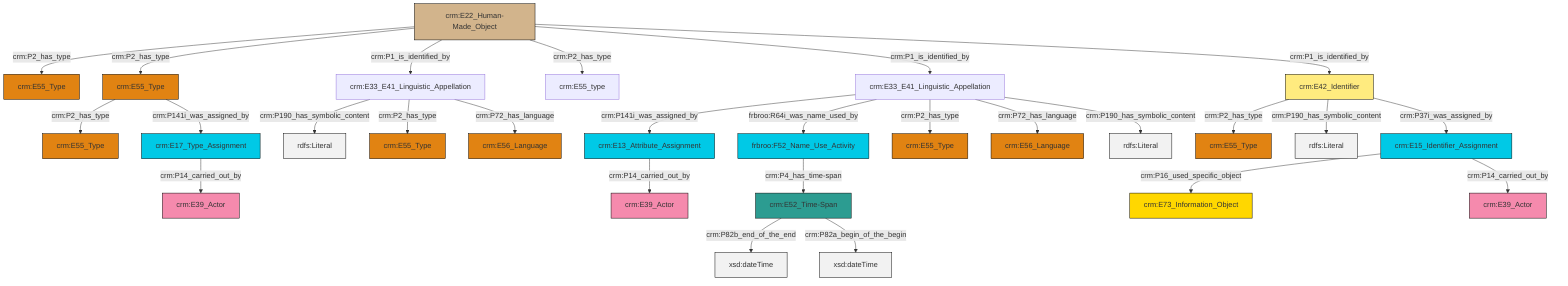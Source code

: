 graph TD
classDef Literal fill:#f2f2f2,stroke:#000000;
classDef CRM_Entity fill:#FFFFFF,stroke:#000000;
classDef Temporal_Entity fill:#00C9E6, stroke:#000000;
classDef Type fill:#E18312, stroke:#000000;
classDef Time-Span fill:#2C9C91, stroke:#000000;
classDef Appellation fill:#FFEB7F, stroke:#000000;
classDef Place fill:#008836, stroke:#000000;
classDef Persistent_Item fill:#B266B2, stroke:#000000;
classDef Conceptual_Object fill:#FFD700, stroke:#000000;
classDef Physical_Thing fill:#D2B48C, stroke:#000000;
classDef Actor fill:#f58aad, stroke:#000000;
classDef PC_Classes fill:#4ce600, stroke:#000000;
classDef Multi fill:#cccccc,stroke:#000000;

0["crm:E33_E41_Linguistic_Appellation"]:::Default -->|crm:P190_has_symbolic_content| 1[rdfs:Literal]:::Literal
2["crm:E42_Identifier"]:::Appellation -->|crm:P2_has_type| 3["crm:E55_Type"]:::Type
2["crm:E42_Identifier"]:::Appellation -->|crm:P190_has_symbolic_content| 5[rdfs:Literal]:::Literal
6["crm:E22_Human-Made_Object"]:::Physical_Thing -->|crm:P2_has_type| 7["crm:E55_Type"]:::Type
8["crm:E52_Time-Span"]:::Time-Span -->|crm:P82b_end_of_the_end| 9[xsd:dateTime]:::Literal
6["crm:E22_Human-Made_Object"]:::Physical_Thing -->|crm:P2_has_type| 10["crm:E55_Type"]:::Type
6["crm:E22_Human-Made_Object"]:::Physical_Thing -->|crm:P1_is_identified_by| 0["crm:E33_E41_Linguistic_Appellation"]:::Default
2["crm:E42_Identifier"]:::Appellation -->|crm:P37i_was_assigned_by| 11["crm:E15_Identifier_Assignment"]:::Temporal_Entity
0["crm:E33_E41_Linguistic_Appellation"]:::Default -->|crm:P2_has_type| 13["crm:E55_Type"]:::Type
6["crm:E22_Human-Made_Object"]:::Physical_Thing -->|crm:P2_has_type| 18["crm:E55_type"]:::Default
19["crm:E33_E41_Linguistic_Appellation"]:::Default -->|crm:P141i_was_assigned_by| 20["crm:E13_Attribute_Assignment"]:::Temporal_Entity
19["crm:E33_E41_Linguistic_Appellation"]:::Default -->|frbroo:R64i_was_name_used_by| 21["frbroo:F52_Name_Use_Activity"]:::Temporal_Entity
6["crm:E22_Human-Made_Object"]:::Physical_Thing -->|crm:P1_is_identified_by| 19["crm:E33_E41_Linguistic_Appellation"]:::Default
22["crm:E17_Type_Assignment"]:::Temporal_Entity -->|crm:P14_carried_out_by| 23["crm:E39_Actor"]:::Actor
11["crm:E15_Identifier_Assignment"]:::Temporal_Entity -->|crm:P16_used_specific_object| 14["crm:E73_Information_Object"]:::Conceptual_Object
11["crm:E15_Identifier_Assignment"]:::Temporal_Entity -->|crm:P14_carried_out_by| 26["crm:E39_Actor"]:::Actor
20["crm:E13_Attribute_Assignment"]:::Temporal_Entity -->|crm:P14_carried_out_by| 27["crm:E39_Actor"]:::Actor
19["crm:E33_E41_Linguistic_Appellation"]:::Default -->|crm:P2_has_type| 37["crm:E55_Type"]:::Type
10["crm:E55_Type"]:::Type -->|crm:P2_has_type| 16["crm:E55_Type"]:::Type
19["crm:E33_E41_Linguistic_Appellation"]:::Default -->|crm:P72_has_language| 29["crm:E56_Language"]:::Type
10["crm:E55_Type"]:::Type -->|crm:P141i_was_assigned_by| 22["crm:E17_Type_Assignment"]:::Temporal_Entity
6["crm:E22_Human-Made_Object"]:::Physical_Thing -->|crm:P1_is_identified_by| 2["crm:E42_Identifier"]:::Appellation
21["frbroo:F52_Name_Use_Activity"]:::Temporal_Entity -->|crm:P4_has_time-span| 8["crm:E52_Time-Span"]:::Time-Span
0["crm:E33_E41_Linguistic_Appellation"]:::Default -->|crm:P72_has_language| 45["crm:E56_Language"]:::Type
19["crm:E33_E41_Linguistic_Appellation"]:::Default -->|crm:P190_has_symbolic_content| 47[rdfs:Literal]:::Literal
8["crm:E52_Time-Span"]:::Time-Span -->|crm:P82a_begin_of_the_begin| 49[xsd:dateTime]:::Literal